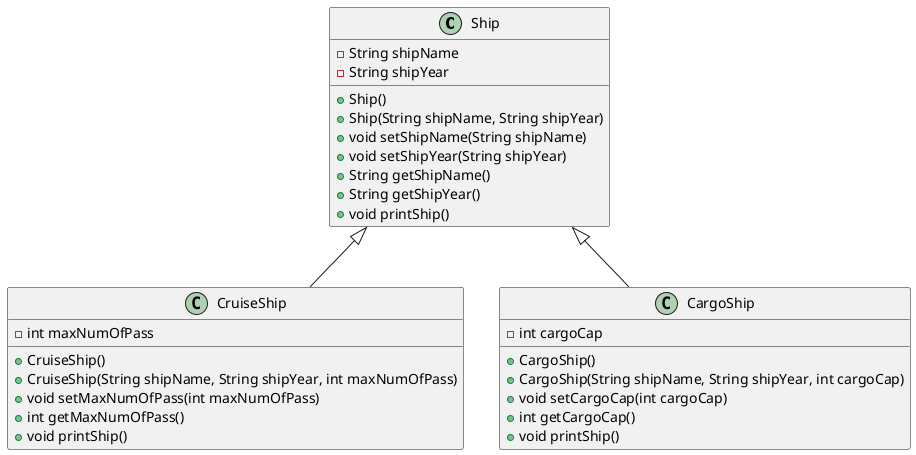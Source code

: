 @startuml
class Ship {
    -String shipName
    -String shipYear
    +Ship()
    +Ship(String shipName, String shipYear)
    +void setShipName(String shipName)
    +void setShipYear(String shipYear)
    +String getShipName()
    +String getShipYear()
    +void printShip()
}

class CruiseShip extends Ship{
    -int maxNumOfPass
    +CruiseShip()
    +CruiseShip(String shipName, String shipYear, int maxNumOfPass)
    +void setMaxNumOfPass(int maxNumOfPass)
    +int getMaxNumOfPass()
    {method} +void printShip()
}

class CargoShip extends Ship{
    -int cargoCap
    +CargoShip()
    +CargoShip(String shipName, String shipYear, int cargoCap)
    +void setCargoCap(int cargoCap)
    +int getCargoCap()
    {method} +void printShip()
}
@enduml
